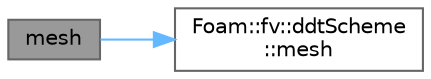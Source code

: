 digraph "mesh"
{
 // LATEX_PDF_SIZE
  bgcolor="transparent";
  edge [fontname=Helvetica,fontsize=10,labelfontname=Helvetica,labelfontsize=10];
  node [fontname=Helvetica,fontsize=10,shape=box,height=0.2,width=0.4];
  rankdir="LR";
  Node1 [id="Node000001",label="mesh",height=0.2,width=0.4,color="gray40", fillcolor="grey60", style="filled", fontcolor="black",tooltip=" "];
  Node1 -> Node2 [id="edge1_Node000001_Node000002",color="steelblue1",style="solid",tooltip=" "];
  Node2 [id="Node000002",label="Foam::fv::ddtScheme\l::mesh",height=0.2,width=0.4,color="grey40", fillcolor="white", style="filled",URL="$classFoam_1_1fv_1_1ddtScheme.html#aab8ef4470d7d6fd79e1cf62023ec7bc1",tooltip=" "];
}
